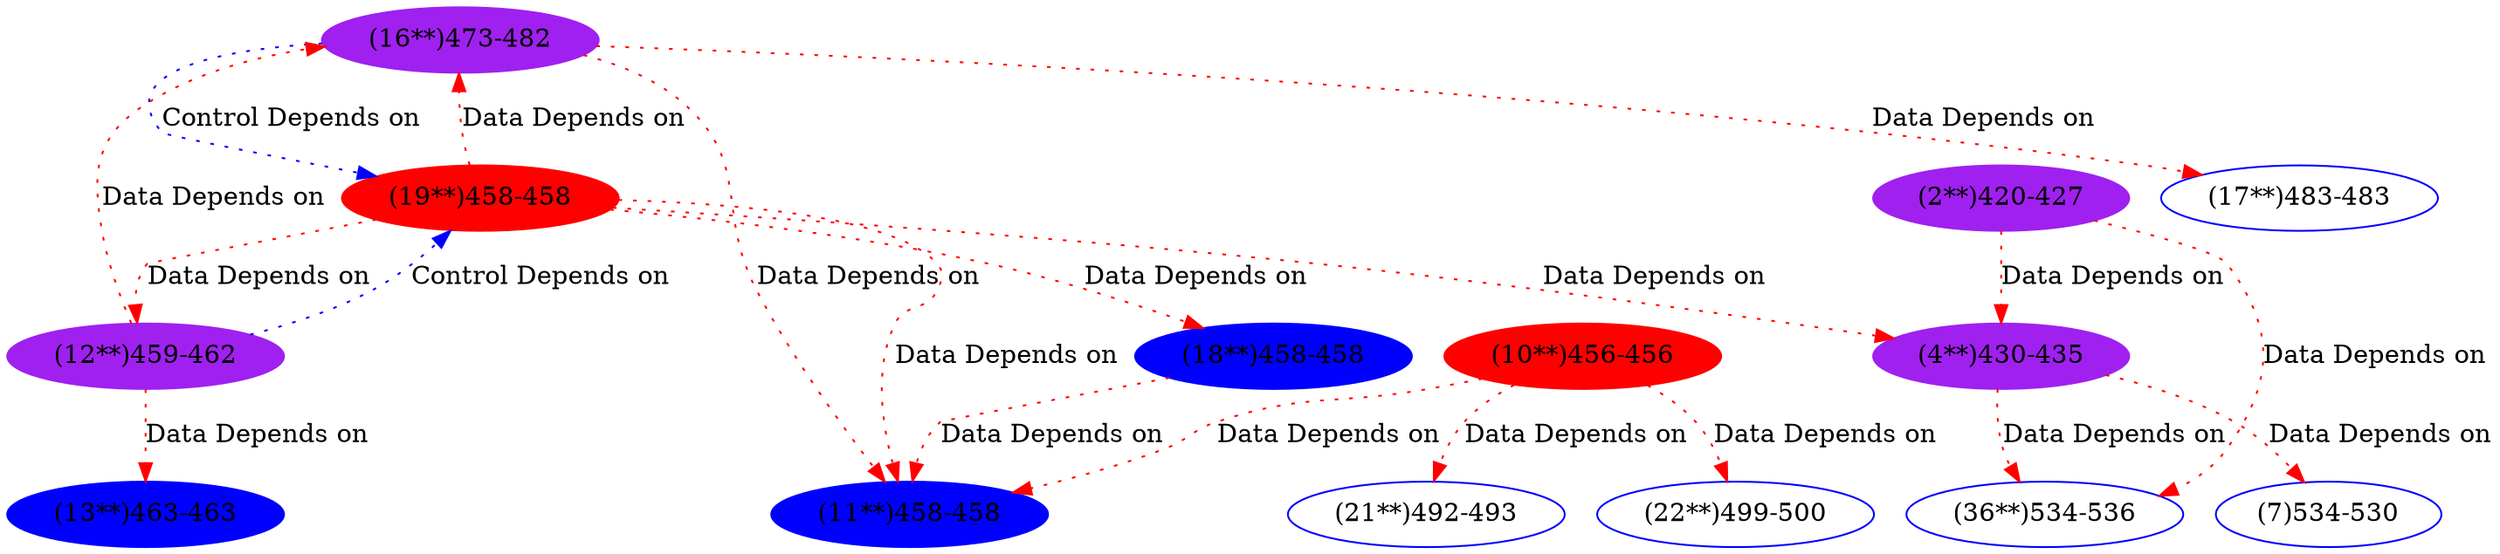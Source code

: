 digraph "" { 
16[ label="(16**)473-482",color=purple,style=filled];
16[ label="(16**)473-482",color=purple,style=filled];
16[ label="(16**)473-482",color=purple,style=filled];
16[ label="(16**)473-482",color=purple,style=filled];
16[ label="(16**)473-482",color=purple,style=filled];
16[ label="(16**)473-482",color=purple,style=filled];
16[ label="(16**)473-482",color=purple,style=filled];
13[ label="(13**)463-463",color=blue,style=filled];
12[ label="(12**)459-462",color=purple,style=filled];
12[ label="(12**)459-462",color=purple,style=filled];
12[ label="(12**)459-462",color=purple,style=filled];
12[ label="(12**)459-462",color=purple,style=filled];
19[ label="(19**)458-458",color=red,style=filled];
18[ label="(18**)458-458",color=blue,style=filled];
11[ label="(11**)458-458",color=blue,style=filled];
10[ label="(10**)456-456",color=red,style=filled];
4[ label="(4**)430-435",color=purple,style=filled];
4[ label="(4**)430-435",color=purple,style=filled];
4[ label="(4**)430-435",color=purple,style=filled];
4[ label="(4**)430-435",color=purple,style=filled];
2[ label="(2**)420-427",color=purple,style=filled];
2[ label="(2**)420-427",color=purple,style=filled];
2[ label="(2**)420-427",color=purple,style=filled];
2[ label="(2**)420-427",color=purple,style=filled];
4[ label="(4**)430-435",color=purple,style=filled];
4[ label="(4**)430-435",color=purple,style=filled];
16[ label="(16**)473-482",color=purple,style=filled];
2[ label="(2**)420-427",color=purple,style=filled];
16[ label="(16**)473-482",color=purple,style=filled];
2[ label="(2**)420-427",color=purple,style=filled];
2[ label="(2**)420-427",color=purple,style=filled];
16[ label="(16**)473-482",color=purple,style=filled];
2[ label="(2**)420-427",color=purple,style=filled];
16->11[ color="red" label="Data Depends on" style = dotted ];
16->19[ color="blue" label="Control Depends on" style = dotted ];
17[ label="(17**)483-483",color=blue];
16->17[ color="red" label="Data Depends on" style = dotted ];
2->4[ color="red" label="Data Depends on" style = dotted ];
36[ label="(36**)534-536",color=blue];
2->36[ color="red" label="Data Depends on" style = dotted ];
19->11[ color="red" label="Data Depends on" style = dotted ];
19->18[ color="red" label="Data Depends on" style = dotted ];
19->4[ color="red" label="Data Depends on" style = dotted ];
19->12[ color="red" label="Data Depends on" style = dotted ];
19->16[ color="red" label="Data Depends on" style = dotted ];
18->11[ color="red" label="Data Depends on" style = dotted ];
7[ label="(7)534-530",color=blue];
4->7[ color="red" label="Data Depends on" style = dotted ];
4->36[ color="red" label="Data Depends on" style = dotted ];
21[ label="(21**)492-493",color=blue];
10->21[ color="red" label="Data Depends on" style = dotted ];
22[ label="(22**)499-500",color=blue];
10->22[ color="red" label="Data Depends on" style = dotted ];
10->11[ color="red" label="Data Depends on" style = dotted ];
12->13[ color="red" label="Data Depends on" style = dotted ];
12->16[ color="red" label="Data Depends on" style = dotted ];
12->19[ color="blue" label="Control Depends on" style = dotted ];
}